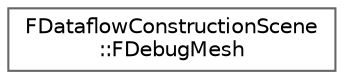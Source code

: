 digraph "Graphical Class Hierarchy"
{
 // INTERACTIVE_SVG=YES
 // LATEX_PDF_SIZE
  bgcolor="transparent";
  edge [fontname=Helvetica,fontsize=10,labelfontname=Helvetica,labelfontsize=10];
  node [fontname=Helvetica,fontsize=10,shape=box,height=0.2,width=0.4];
  rankdir="LR";
  Node0 [id="Node000000",label="FDataflowConstructionScene\l::FDebugMesh",height=0.2,width=0.4,color="grey40", fillcolor="white", style="filled",URL="$df/d6f/structFDataflowConstructionScene_1_1FDebugMesh.html",tooltip=" "];
}
